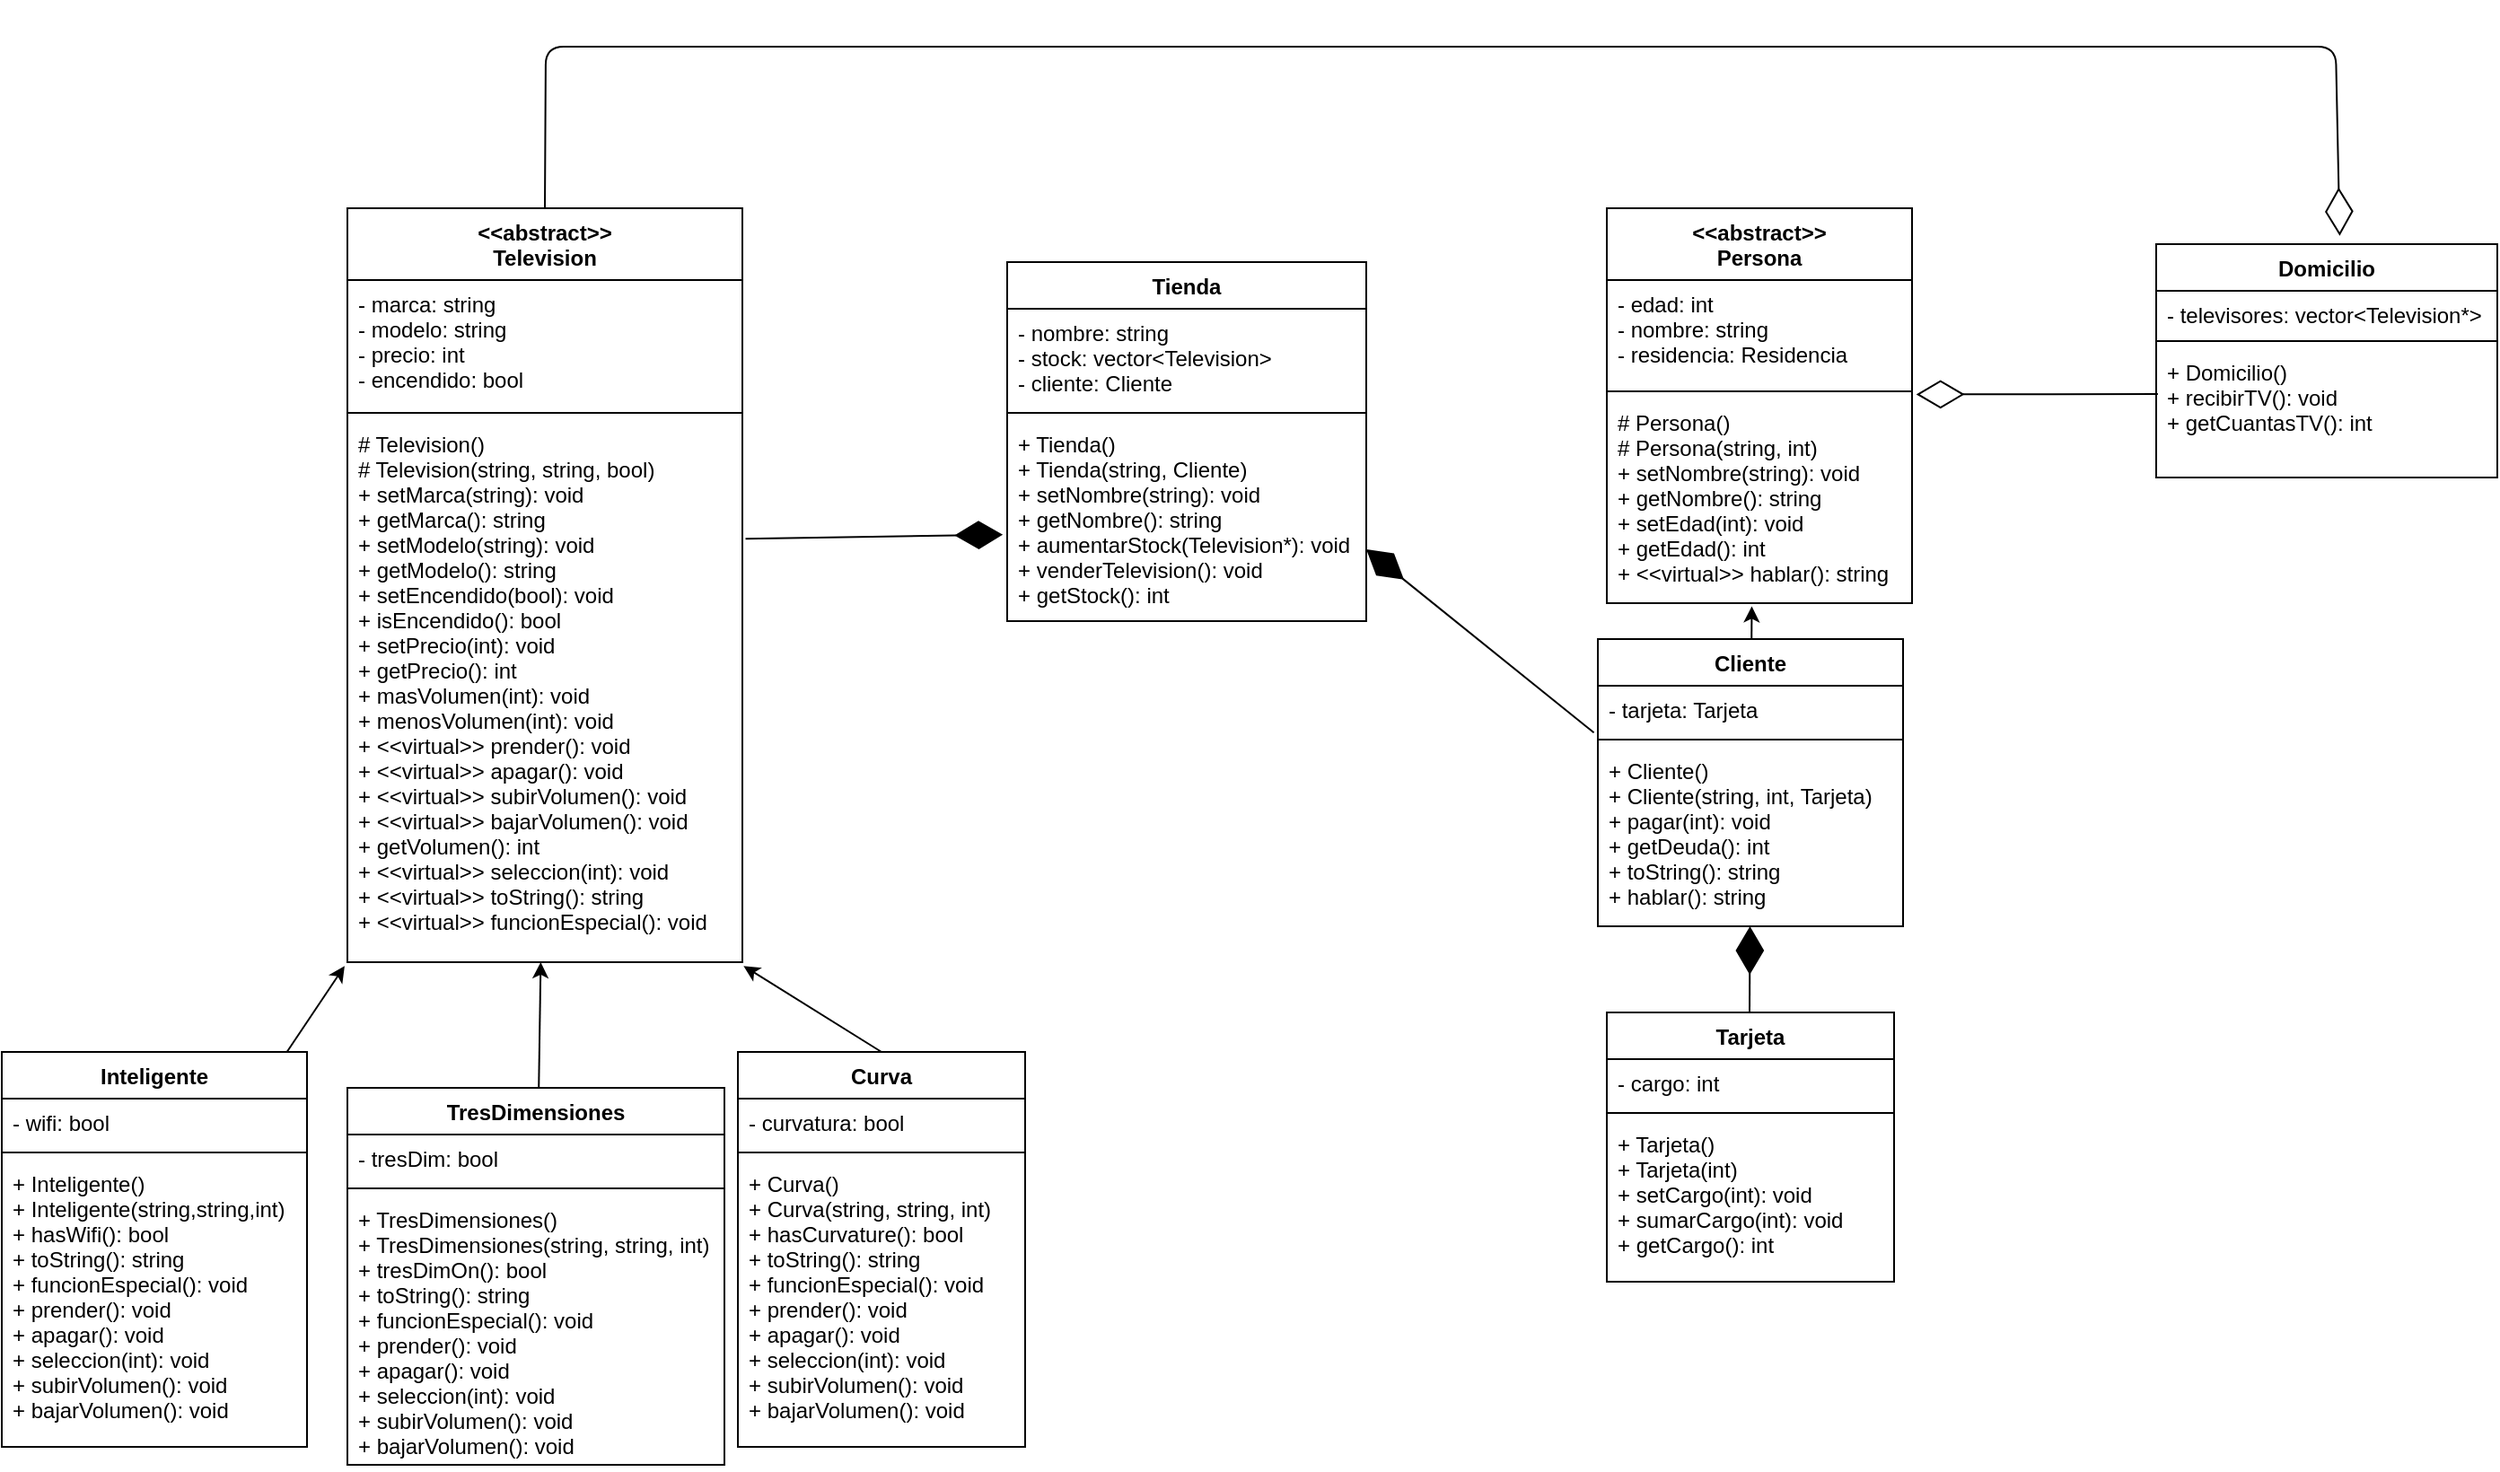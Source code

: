 <mxfile>
    <diagram id="lAEeaEAqxLmmNdLy3olR" name="Page-1">
        <mxGraphModel dx="2358" dy="1568" grid="1" gridSize="10" guides="1" tooltips="1" connect="1" arrows="1" fold="1" page="1" pageScale="1" pageWidth="827" pageHeight="1169" math="0" shadow="0">
            <root>
                <mxCell id="0"/>
                <mxCell id="1" parent="0"/>
                <mxCell id="2" value="Tienda" style="swimlane;fontStyle=1;align=center;verticalAlign=top;childLayout=stackLayout;horizontal=1;startSize=26;horizontalStack=0;resizeParent=1;resizeParentMax=0;resizeLast=0;collapsible=1;marginBottom=0;" parent="1" vertex="1">
                    <mxGeometry x="-260" y="-80" width="200" height="200" as="geometry"/>
                </mxCell>
                <mxCell id="3" value="- nombre: string&#10;- stock: vector&lt;Television&gt;&#10;- cliente: Cliente" style="text;strokeColor=none;fillColor=none;align=left;verticalAlign=top;spacingLeft=4;spacingRight=4;overflow=hidden;rotatable=0;points=[[0,0.5],[1,0.5]];portConstraint=eastwest;" parent="2" vertex="1">
                    <mxGeometry y="26" width="200" height="54" as="geometry"/>
                </mxCell>
                <mxCell id="4" value="" style="line;strokeWidth=1;fillColor=none;align=left;verticalAlign=middle;spacingTop=-1;spacingLeft=3;spacingRight=3;rotatable=0;labelPosition=right;points=[];portConstraint=eastwest;strokeColor=inherit;" parent="2" vertex="1">
                    <mxGeometry y="80" width="200" height="8" as="geometry"/>
                </mxCell>
                <mxCell id="5" value="+ Tienda()&#10;+ Tienda(string, Cliente)&#10;+ setNombre(string): void&#10;+ getNombre(): string&#10;+ aumentarStock(Television*): void&#10;+ venderTelevision(): void&#10;+ getStock(): int" style="text;strokeColor=none;fillColor=none;align=left;verticalAlign=top;spacingLeft=4;spacingRight=4;overflow=hidden;rotatable=0;points=[[0,0.5],[1,0.5]];portConstraint=eastwest;" parent="2" vertex="1">
                    <mxGeometry y="88" width="200" height="112" as="geometry"/>
                </mxCell>
                <mxCell id="6" value="&lt;&lt;abstract&gt;&gt;&#10;Television" style="swimlane;fontStyle=1;align=center;verticalAlign=top;childLayout=stackLayout;horizontal=1;startSize=40;horizontalStack=0;resizeParent=1;resizeParentMax=0;resizeLast=0;collapsible=1;marginBottom=0;" parent="1" vertex="1">
                    <mxGeometry x="-627.5" y="-110" width="220" height="420" as="geometry"/>
                </mxCell>
                <mxCell id="7" value="- marca: string&#10;- modelo: string&#10;- precio: int&#10;- encendido: bool" style="text;strokeColor=none;fillColor=none;align=left;verticalAlign=top;spacingLeft=4;spacingRight=4;overflow=hidden;rotatable=0;points=[[0,0.5],[1,0.5]];portConstraint=eastwest;" parent="6" vertex="1">
                    <mxGeometry y="40" width="220" height="70" as="geometry"/>
                </mxCell>
                <mxCell id="8" value="" style="line;strokeWidth=1;fillColor=none;align=left;verticalAlign=middle;spacingTop=-1;spacingLeft=3;spacingRight=3;rotatable=0;labelPosition=right;points=[];portConstraint=eastwest;strokeColor=inherit;" parent="6" vertex="1">
                    <mxGeometry y="110" width="220" height="8" as="geometry"/>
                </mxCell>
                <mxCell id="9" value="# Television()&#10;# Television(string, string, bool)&#10;+ setMarca(string): void&#10;+ getMarca(): string&#10;+ setModelo(string): void&#10;+ getModelo(): string&#10;+ setEncendido(bool): void&#10;+ isEncendido(): bool&#10;+ setPrecio(int): void&#10;+ getPrecio(): int&#10;+ masVolumen(int): void&#10;+ menosVolumen(int): void&#10;+ &lt;&lt;virtual&gt;&gt; prender(): void&#10;+ &lt;&lt;virtual&gt;&gt; apagar(): void&#10;+ &lt;&lt;virtual&gt;&gt; subirVolumen(): void&#10;+ &lt;&lt;virtual&gt;&gt; bajarVolumen(): void&#10;+ getVolumen(): int&#10;+ &lt;&lt;virtual&gt;&gt; seleccion(int): void&#10;+ &lt;&lt;virtual&gt;&gt; toString(): string&#10;+ &lt;&lt;virtual&gt;&gt; funcionEspecial(): void" style="text;strokeColor=none;fillColor=none;align=left;verticalAlign=top;spacingLeft=4;spacingRight=4;overflow=hidden;rotatable=0;points=[[0,0.5],[1,0.5]];portConstraint=eastwest;" parent="6" vertex="1">
                    <mxGeometry y="118" width="220" height="302" as="geometry"/>
                </mxCell>
                <mxCell id="23" value="" style="edgeStyle=none;html=1;entryX=-0.007;entryY=1.007;entryDx=0;entryDy=0;entryPerimeter=0;" parent="1" source="10" target="9" edge="1">
                    <mxGeometry relative="1" as="geometry"/>
                </mxCell>
                <mxCell id="10" value="Inteligente" style="swimlane;fontStyle=1;align=center;verticalAlign=top;childLayout=stackLayout;horizontal=1;startSize=26;horizontalStack=0;resizeParent=1;resizeParentMax=0;resizeLast=0;collapsible=1;marginBottom=0;" parent="1" vertex="1">
                    <mxGeometry x="-820" y="360" width="170" height="220" as="geometry"/>
                </mxCell>
                <mxCell id="11" value="- wifi: bool" style="text;strokeColor=none;fillColor=none;align=left;verticalAlign=top;spacingLeft=4;spacingRight=4;overflow=hidden;rotatable=0;points=[[0,0.5],[1,0.5]];portConstraint=eastwest;" parent="10" vertex="1">
                    <mxGeometry y="26" width="170" height="26" as="geometry"/>
                </mxCell>
                <mxCell id="12" value="" style="line;strokeWidth=1;fillColor=none;align=left;verticalAlign=middle;spacingTop=-1;spacingLeft=3;spacingRight=3;rotatable=0;labelPosition=right;points=[];portConstraint=eastwest;strokeColor=inherit;" parent="10" vertex="1">
                    <mxGeometry y="52" width="170" height="8" as="geometry"/>
                </mxCell>
                <mxCell id="13" value="+ Inteligente()&#10;+ Inteligente(string,string,int)&#10;+ hasWifi(): bool&#10;+ toString(): string&#10;+ funcionEspecial(): void&#10;+ prender(): void&#10;+ apagar(): void&#10;+ seleccion(int): void&#10;+ subirVolumen(): void&#10;+ bajarVolumen(): void&#10;&#10;" style="text;strokeColor=none;fillColor=none;align=left;verticalAlign=top;spacingLeft=4;spacingRight=4;overflow=hidden;rotatable=0;points=[[0,0.5],[1,0.5]];portConstraint=eastwest;" parent="10" vertex="1">
                    <mxGeometry y="60" width="170" height="160" as="geometry"/>
                </mxCell>
                <mxCell id="22" value="" style="edgeStyle=none;html=1;" parent="1" source="18" target="9" edge="1">
                    <mxGeometry relative="1" as="geometry"/>
                </mxCell>
                <mxCell id="18" value="TresDimensiones" style="swimlane;fontStyle=1;align=center;verticalAlign=top;childLayout=stackLayout;horizontal=1;startSize=26;horizontalStack=0;resizeParent=1;resizeParentMax=0;resizeLast=0;collapsible=1;marginBottom=0;" parent="1" vertex="1">
                    <mxGeometry x="-627.5" y="380" width="210" height="210" as="geometry"/>
                </mxCell>
                <mxCell id="19" value="- tresDim: bool" style="text;strokeColor=none;fillColor=none;align=left;verticalAlign=top;spacingLeft=4;spacingRight=4;overflow=hidden;rotatable=0;points=[[0,0.5],[1,0.5]];portConstraint=eastwest;" parent="18" vertex="1">
                    <mxGeometry y="26" width="210" height="26" as="geometry"/>
                </mxCell>
                <mxCell id="20" value="" style="line;strokeWidth=1;fillColor=none;align=left;verticalAlign=middle;spacingTop=-1;spacingLeft=3;spacingRight=3;rotatable=0;labelPosition=right;points=[];portConstraint=eastwest;strokeColor=inherit;" parent="18" vertex="1">
                    <mxGeometry y="52" width="210" height="8" as="geometry"/>
                </mxCell>
                <mxCell id="21" value="+ TresDimensiones()&#10;+ TresDimensiones(string, string, int)&#10;+ tresDimOn(): bool&#10;+ toString(): string&#10;+ funcionEspecial(): void&#10;+ prender(): void&#10;+ apagar(): void&#10;+ seleccion(int): void&#10;+ subirVolumen(): void&#10;+ bajarVolumen(): void&#10;" style="text;strokeColor=none;fillColor=none;align=left;verticalAlign=top;spacingLeft=4;spacingRight=4;overflow=hidden;rotatable=0;points=[[0,0.5],[1,0.5]];portConstraint=eastwest;" parent="18" vertex="1">
                    <mxGeometry y="60" width="210" height="150" as="geometry"/>
                </mxCell>
                <mxCell id="30" value="&lt;&lt;abstract&gt;&gt;&#10;Persona" style="swimlane;fontStyle=1;align=center;verticalAlign=top;childLayout=stackLayout;horizontal=1;startSize=40;horizontalStack=0;resizeParent=1;resizeParentMax=0;resizeLast=0;collapsible=1;marginBottom=0;" parent="1" vertex="1">
                    <mxGeometry x="74" y="-110" width="170" height="220" as="geometry"/>
                </mxCell>
                <mxCell id="31" value="- edad: int&#10;- nombre: string&#10;- residencia: Residencia" style="text;strokeColor=none;fillColor=none;align=left;verticalAlign=top;spacingLeft=4;spacingRight=4;overflow=hidden;rotatable=0;points=[[0,0.5],[1,0.5]];portConstraint=eastwest;" parent="30" vertex="1">
                    <mxGeometry y="40" width="170" height="58" as="geometry"/>
                </mxCell>
                <mxCell id="32" value="" style="line;strokeWidth=1;fillColor=none;align=left;verticalAlign=middle;spacingTop=-1;spacingLeft=3;spacingRight=3;rotatable=0;labelPosition=right;points=[];portConstraint=eastwest;strokeColor=inherit;" parent="30" vertex="1">
                    <mxGeometry y="98" width="170" height="8" as="geometry"/>
                </mxCell>
                <mxCell id="33" value="# Persona()&#10;# Persona(string, int)&#10;+ setNombre(string): void&#10;+ getNombre(): string&#10;+ setEdad(int): void&#10;+ getEdad(): int&#10;+ &lt;&lt;virtual&gt;&gt; hablar(): string" style="text;strokeColor=none;fillColor=none;align=left;verticalAlign=top;spacingLeft=4;spacingRight=4;overflow=hidden;rotatable=0;points=[[0,0.5],[1,0.5]];portConstraint=eastwest;" parent="30" vertex="1">
                    <mxGeometry y="106" width="170" height="114" as="geometry"/>
                </mxCell>
                <mxCell id="58" value="" style="edgeStyle=none;html=1;entryX=0.475;entryY=1.015;entryDx=0;entryDy=0;entryPerimeter=0;" parent="1" source="34" target="33" edge="1">
                    <mxGeometry relative="1" as="geometry"/>
                </mxCell>
                <mxCell id="34" value="Cliente" style="swimlane;fontStyle=1;align=center;verticalAlign=top;childLayout=stackLayout;horizontal=1;startSize=26;horizontalStack=0;resizeParent=1;resizeParentMax=0;resizeLast=0;collapsible=1;marginBottom=0;" parent="1" vertex="1">
                    <mxGeometry x="69" y="130" width="170" height="160" as="geometry"/>
                </mxCell>
                <mxCell id="35" value="- tarjeta: Tarjeta" style="text;strokeColor=none;fillColor=none;align=left;verticalAlign=top;spacingLeft=4;spacingRight=4;overflow=hidden;rotatable=0;points=[[0,0.5],[1,0.5]];portConstraint=eastwest;" parent="34" vertex="1">
                    <mxGeometry y="26" width="170" height="26" as="geometry"/>
                </mxCell>
                <mxCell id="36" value="" style="line;strokeWidth=1;fillColor=none;align=left;verticalAlign=middle;spacingTop=-1;spacingLeft=3;spacingRight=3;rotatable=0;labelPosition=right;points=[];portConstraint=eastwest;strokeColor=inherit;" parent="34" vertex="1">
                    <mxGeometry y="52" width="170" height="8" as="geometry"/>
                </mxCell>
                <mxCell id="37" value="+ Cliente()&#10;+ Cliente(string, int, Tarjeta)&#10;+ pagar(int): void&#10;+ getDeuda(): int&#10;+ toString(): string&#10;+ hablar(): string" style="text;strokeColor=none;fillColor=none;align=left;verticalAlign=top;spacingLeft=4;spacingRight=4;overflow=hidden;rotatable=0;points=[[0,0.5],[1,0.5]];portConstraint=eastwest;" parent="34" vertex="1">
                    <mxGeometry y="60" width="170" height="100" as="geometry"/>
                </mxCell>
                <mxCell id="39" value="Tarjeta" style="swimlane;fontStyle=1;align=center;verticalAlign=top;childLayout=stackLayout;horizontal=1;startSize=26;horizontalStack=0;resizeParent=1;resizeParentMax=0;resizeLast=0;collapsible=1;marginBottom=0;" parent="1" vertex="1">
                    <mxGeometry x="74" y="338" width="160" height="150" as="geometry"/>
                </mxCell>
                <mxCell id="40" value="- cargo: int" style="text;strokeColor=none;fillColor=none;align=left;verticalAlign=top;spacingLeft=4;spacingRight=4;overflow=hidden;rotatable=0;points=[[0,0.5],[1,0.5]];portConstraint=eastwest;" parent="39" vertex="1">
                    <mxGeometry y="26" width="160" height="26" as="geometry"/>
                </mxCell>
                <mxCell id="41" value="" style="line;strokeWidth=1;fillColor=none;align=left;verticalAlign=middle;spacingTop=-1;spacingLeft=3;spacingRight=3;rotatable=0;labelPosition=right;points=[];portConstraint=eastwest;strokeColor=inherit;" parent="39" vertex="1">
                    <mxGeometry y="52" width="160" height="8" as="geometry"/>
                </mxCell>
                <mxCell id="42" value="+ Tarjeta()&#10;+ Tarjeta(int)&#10;+ setCargo(int): void&#10;+ sumarCargo(int): void&#10;+ getCargo(): int" style="text;strokeColor=none;fillColor=none;align=left;verticalAlign=top;spacingLeft=4;spacingRight=4;overflow=hidden;rotatable=0;points=[[0,0.5],[1,0.5]];portConstraint=eastwest;" parent="39" vertex="1">
                    <mxGeometry y="60" width="160" height="90" as="geometry"/>
                </mxCell>
                <mxCell id="43" value="" style="endArrow=diamondThin;endFill=1;endSize=24;html=1;" parent="1" target="37" edge="1">
                    <mxGeometry width="160" relative="1" as="geometry">
                        <mxPoint x="153.5" y="338" as="sourcePoint"/>
                        <mxPoint x="153.5" y="288" as="targetPoint"/>
                    </mxGeometry>
                </mxCell>
                <mxCell id="44" value="" style="endArrow=diamondThin;endFill=1;endSize=24;html=1;exitX=-0.013;exitY=1.006;exitDx=0;exitDy=0;exitPerimeter=0;" parent="1" source="35" edge="1">
                    <mxGeometry width="160" relative="1" as="geometry">
                        <mxPoint x="-140" y="70" as="sourcePoint"/>
                        <mxPoint x="-60" y="80" as="targetPoint"/>
                    </mxGeometry>
                </mxCell>
                <mxCell id="45" value="Domicilio" style="swimlane;fontStyle=1;align=center;verticalAlign=top;childLayout=stackLayout;horizontal=1;startSize=26;horizontalStack=0;resizeParent=1;resizeParentMax=0;resizeLast=0;collapsible=1;marginBottom=0;" parent="1" vertex="1">
                    <mxGeometry x="380" y="-90" width="190" height="130" as="geometry"/>
                </mxCell>
                <mxCell id="46" value="- televisores: vector&lt;Television*&gt;" style="text;strokeColor=none;fillColor=none;align=left;verticalAlign=top;spacingLeft=4;spacingRight=4;overflow=hidden;rotatable=0;points=[[0,0.5],[1,0.5]];portConstraint=eastwest;" parent="45" vertex="1">
                    <mxGeometry y="26" width="190" height="24" as="geometry"/>
                </mxCell>
                <mxCell id="47" value="" style="line;strokeWidth=1;fillColor=none;align=left;verticalAlign=middle;spacingTop=-1;spacingLeft=3;spacingRight=3;rotatable=0;labelPosition=right;points=[];portConstraint=eastwest;strokeColor=inherit;" parent="45" vertex="1">
                    <mxGeometry y="50" width="190" height="8" as="geometry"/>
                </mxCell>
                <mxCell id="48" value="+ Domicilio()&#10;+ recibirTV(): void&#10;+ getCuantasTV(): int&#10;" style="text;strokeColor=none;fillColor=none;align=left;verticalAlign=top;spacingLeft=4;spacingRight=4;overflow=hidden;rotatable=0;points=[[0,0.5],[1,0.5]];portConstraint=eastwest;" parent="45" vertex="1">
                    <mxGeometry y="58" width="190" height="72" as="geometry"/>
                </mxCell>
                <mxCell id="50" value="" style="endArrow=diamondThin;endFill=0;endSize=24;html=1;exitX=0.5;exitY=0;exitDx=0;exitDy=0;entryX=0.538;entryY=-0.036;entryDx=0;entryDy=0;entryPerimeter=0;" parent="1" source="6" target="45" edge="1">
                    <mxGeometry width="160" relative="1" as="geometry">
                        <mxPoint x="-600" y="-70" as="sourcePoint"/>
                        <mxPoint x="540" y="-200" as="targetPoint"/>
                        <Array as="points">
                            <mxPoint x="-517" y="-200"/>
                            <mxPoint x="480" y="-200"/>
                        </Array>
                    </mxGeometry>
                </mxCell>
                <mxCell id="55" style="edgeStyle=none;html=1;exitX=0.5;exitY=0;exitDx=0;exitDy=0;entryX=1.003;entryY=1.007;entryDx=0;entryDy=0;entryPerimeter=0;" parent="1" source="51" target="9" edge="1">
                    <mxGeometry relative="1" as="geometry"/>
                </mxCell>
                <mxCell id="51" value="Curva" style="swimlane;fontStyle=1;align=center;verticalAlign=top;childLayout=stackLayout;horizontal=1;startSize=26;horizontalStack=0;resizeParent=1;resizeParentMax=0;resizeLast=0;collapsible=1;marginBottom=0;" parent="1" vertex="1">
                    <mxGeometry x="-410" y="360" width="160" height="220" as="geometry"/>
                </mxCell>
                <mxCell id="52" value="- curvatura: bool" style="text;strokeColor=none;fillColor=none;align=left;verticalAlign=top;spacingLeft=4;spacingRight=4;overflow=hidden;rotatable=0;points=[[0,0.5],[1,0.5]];portConstraint=eastwest;" parent="51" vertex="1">
                    <mxGeometry y="26" width="160" height="26" as="geometry"/>
                </mxCell>
                <mxCell id="53" value="" style="line;strokeWidth=1;fillColor=none;align=left;verticalAlign=middle;spacingTop=-1;spacingLeft=3;spacingRight=3;rotatable=0;labelPosition=right;points=[];portConstraint=eastwest;strokeColor=inherit;" parent="51" vertex="1">
                    <mxGeometry y="52" width="160" height="8" as="geometry"/>
                </mxCell>
                <mxCell id="54" value="+ Curva()&#10;+ Curva(string, string, int)&#10;+ hasCurvature(): bool&#10;+ toString(): string&#10;+ funcionEspecial(): void&#10;+ prender(): void&#10;+ apagar(): void&#10;+ seleccion(int): void&#10;+ subirVolumen(): void&#10;+ bajarVolumen(): void" style="text;strokeColor=none;fillColor=none;align=left;verticalAlign=top;spacingLeft=4;spacingRight=4;overflow=hidden;rotatable=0;points=[[0,0.5],[1,0.5]];portConstraint=eastwest;" parent="51" vertex="1">
                    <mxGeometry y="60" width="160" height="160" as="geometry"/>
                </mxCell>
                <mxCell id="57" value="" style="endArrow=diamondThin;endFill=0;endSize=24;html=1;entryX=1.014;entryY=-0.02;entryDx=0;entryDy=0;entryPerimeter=0;exitX=0.005;exitY=0.354;exitDx=0;exitDy=0;exitPerimeter=0;" parent="1" source="48" target="33" edge="1">
                    <mxGeometry width="160" relative="1" as="geometry">
                        <mxPoint x="380" y="-20" as="sourcePoint"/>
                        <mxPoint x="270" y="-20" as="targetPoint"/>
                    </mxGeometry>
                </mxCell>
                <mxCell id="59" value="" style="endArrow=diamondThin;endFill=1;endSize=24;html=1;entryX=-0.012;entryY=0.57;entryDx=0;entryDy=0;entryPerimeter=0;exitX=1.008;exitY=0.219;exitDx=0;exitDy=0;exitPerimeter=0;" parent="1" source="9" target="5" edge="1">
                    <mxGeometry width="160" relative="1" as="geometry">
                        <mxPoint x="-400" y="70" as="sourcePoint"/>
                        <mxPoint x="-270" y="70" as="targetPoint"/>
                    </mxGeometry>
                </mxCell>
            </root>
        </mxGraphModel>
    </diagram>
</mxfile>